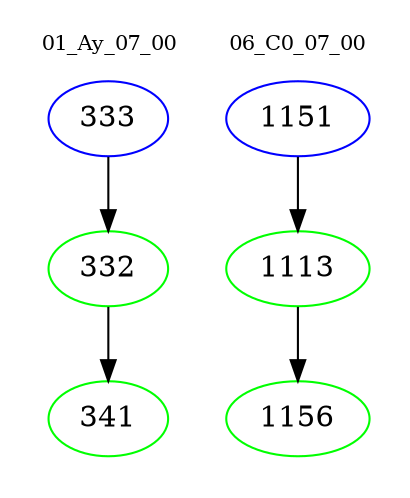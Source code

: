 digraph{
subgraph cluster_0 {
color = white
label = "01_Ay_07_00";
fontsize=10;
T0_333 [label="333", color="blue"]
T0_333 -> T0_332 [color="black"]
T0_332 [label="332", color="green"]
T0_332 -> T0_341 [color="black"]
T0_341 [label="341", color="green"]
}
subgraph cluster_1 {
color = white
label = "06_C0_07_00";
fontsize=10;
T1_1151 [label="1151", color="blue"]
T1_1151 -> T1_1113 [color="black"]
T1_1113 [label="1113", color="green"]
T1_1113 -> T1_1156 [color="black"]
T1_1156 [label="1156", color="green"]
}
}
